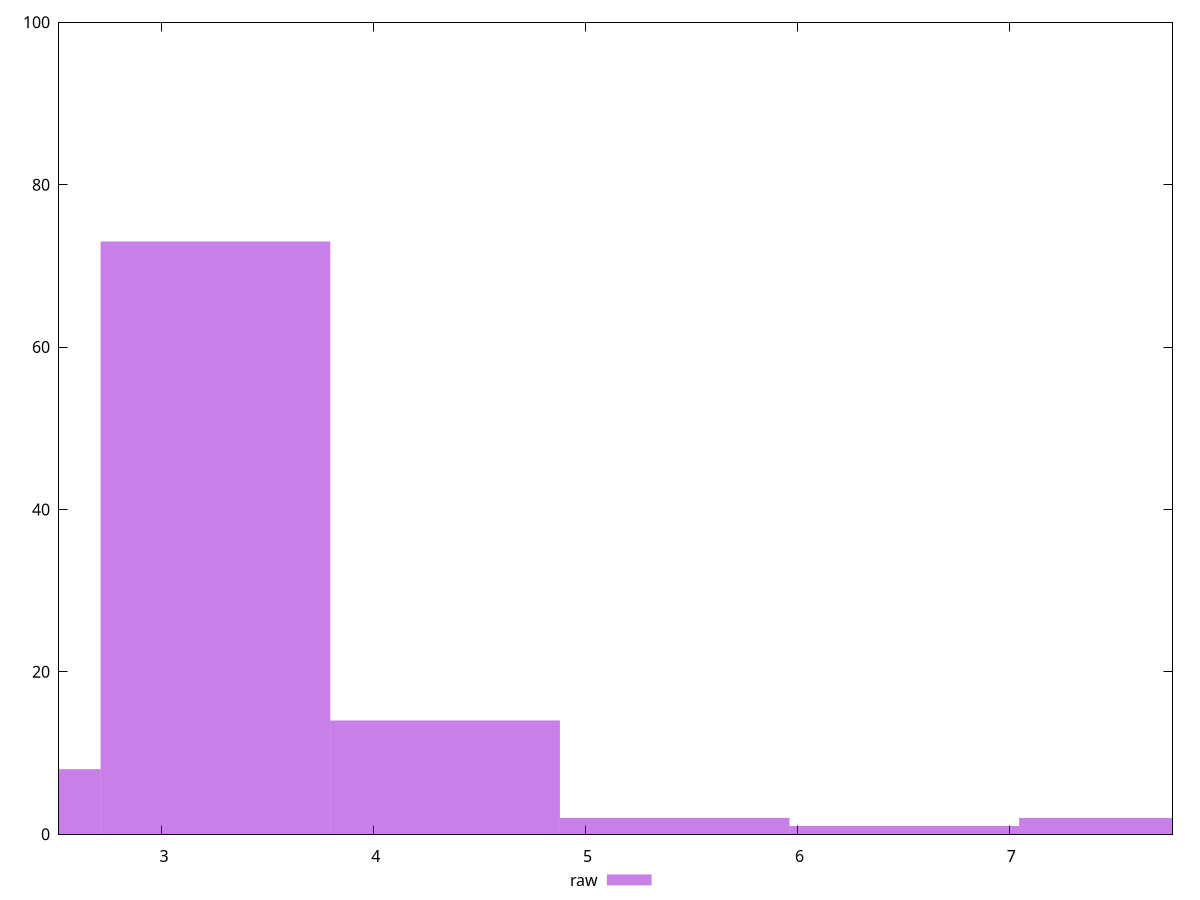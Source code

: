 reset

$raw <<EOF
3.252523311462097 73
4.336697748616129 14
5.420872185770161 2
2.1683488743080646 8
6.505046622924194 1
7.589221060078226 2
EOF

set key outside below
set boxwidth 1.0841744371540323
set xrange [2.514:7.771]
set yrange [0:100]
set trange [0:100]
set style fill transparent solid 0.5 noborder
set terminal svg size 640, 490 enhanced background rgb 'white'
set output "report_00009_2021-02-08T22-37-41.559Z/server-response-time/samples/pages+cached+noadtech+nomedia/raw/histogram.svg"

plot $raw title "raw" with boxes

reset
